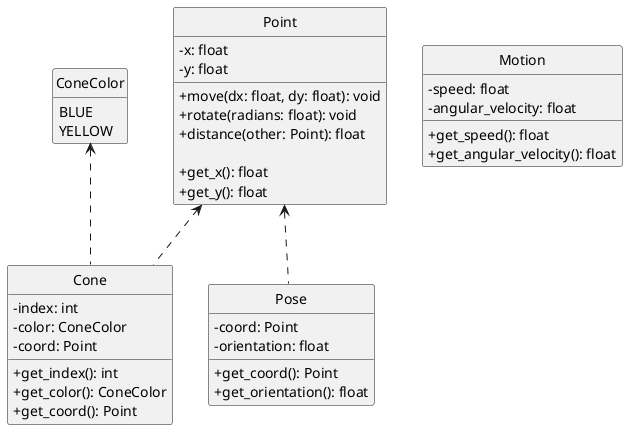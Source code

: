 @startuml Simulator

skinparam Monochrome true
skinparam ClassAttributeIconSize 0

enum ConeColor
{
    BLUE
    YELLOW
}

class Cone
{
    -index: int
    -color: ConeColor
    -coord: Point

    +get_index(): int
    +get_color(): ConeColor
    +get_coord(): Point
}

class Motion
{
    -speed: float
    -angular_velocity: float

    +get_speed(): float
    +get_angular_velocity(): float
}

class Point
{
    -x: float
    -y: float

    +move(dx: float, dy: float): void
    +rotate(radians: float): void
    +distance(other: Point): float

    +get_x(): float
    +get_y(): float
}

class Pose
{
    -coord: Point
    -orientation: float

    +get_coord(): Point
    +get_orientation(): float
}

Point <-. Pose
Point <-. Cone
ConeColor <-. Cone

hide circle
hide enum methods

@enduml